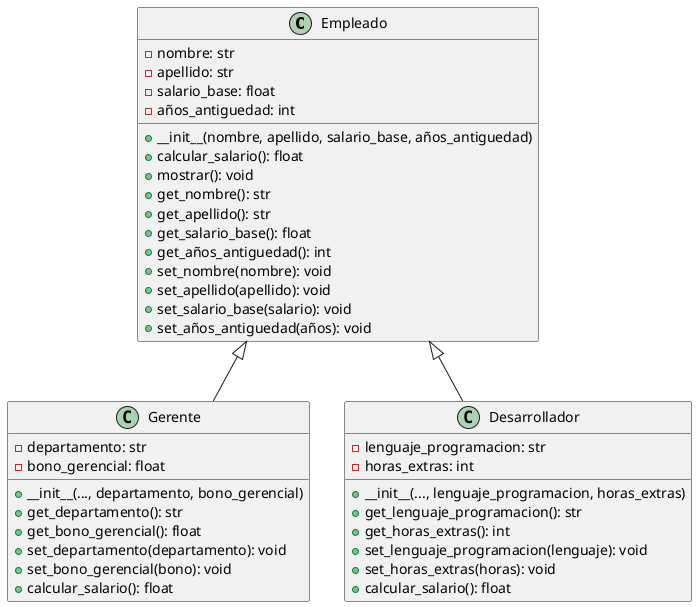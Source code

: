 @startuml ejercicio3
'efecutarlo con alt+d y aparecera el diagrama uml

class Empleado {
    - nombre: str
    - apellido: str
    - salario_base: float
    - años_antiguedad: int
    + __init__(nombre, apellido, salario_base, años_antiguedad)
    + calcular_salario(): float
    + mostrar(): void
    + get_nombre(): str
    + get_apellido(): str
    + get_salario_base(): float
    + get_años_antiguedad(): int
    + set_nombre(nombre): void
    + set_apellido(apellido): void
    + set_salario_base(salario): void
    + set_años_antiguedad(años): void
}

class Gerente {
    - departamento: str
    - bono_gerencial: float
    + __init__(..., departamento, bono_gerencial)
    + get_departamento(): str
    + get_bono_gerencial(): float
    + set_departamento(departamento): void
    + set_bono_gerencial(bono): void
    + calcular_salario(): float
}

class Desarrollador {
    - lenguaje_programacion: str
    - horas_extras: int
    + __init__(..., lenguaje_programacion, horas_extras)
    + get_lenguaje_programacion(): str
    + get_horas_extras(): int
    + set_lenguaje_programacion(lenguaje): void
    + set_horas_extras(horas): void
    + calcular_salario(): float
}

Empleado <|-- Gerente
Empleado <|-- Desarrollador

@enduml
